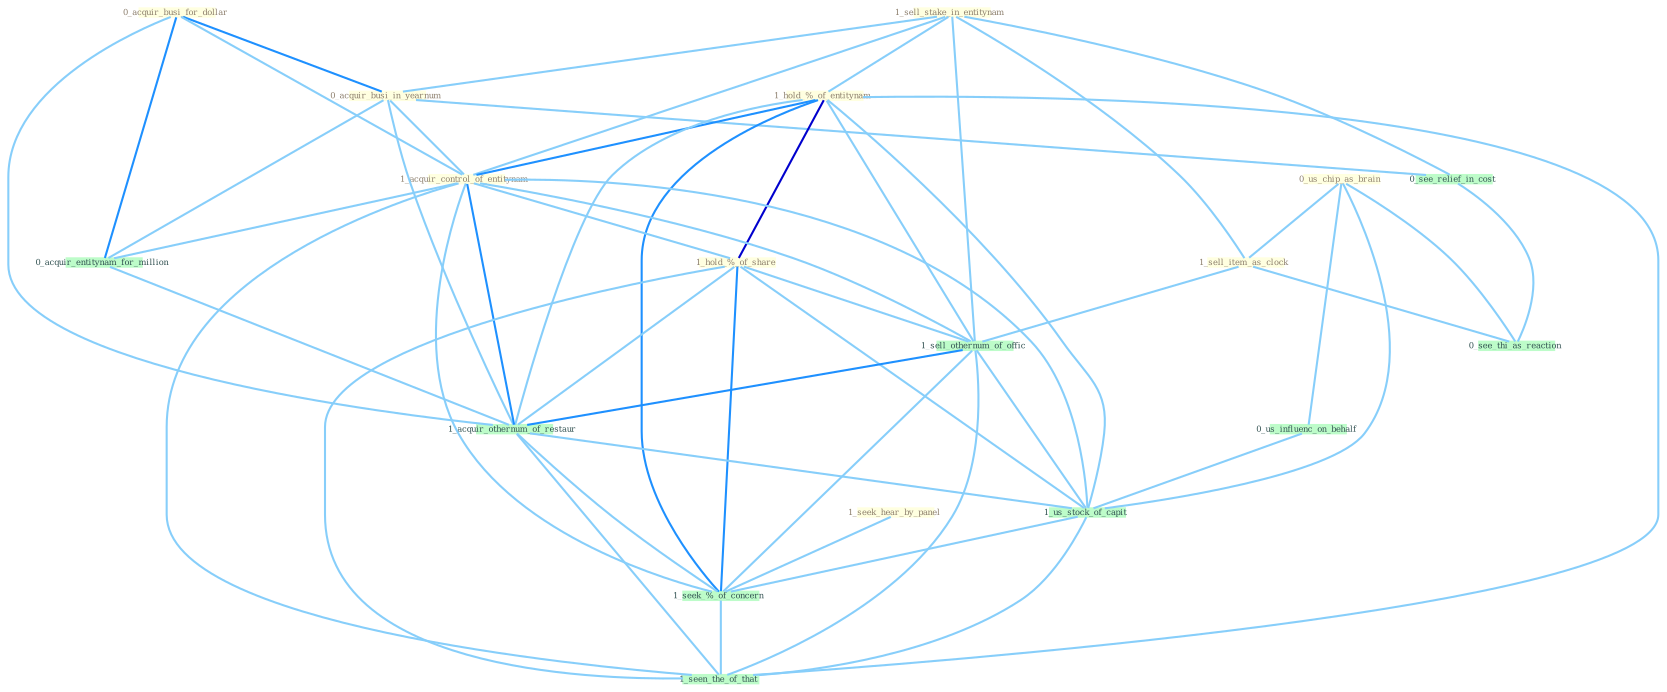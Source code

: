 Graph G{ 
    node
    [shape=polygon,style=filled,width=.5,height=.06,color="#BDFCC9",fixedsize=true,fontsize=4,
    fontcolor="#2f4f4f"];
    {node
    [color="#ffffe0", fontcolor="#8b7d6b"] "1_seek_hear_by_panel " "0_acquir_busi_for_dollar " "1_sell_stake_in_entitynam " "0_acquir_busi_in_yearnum " "0_us_chip_as_brain " "1_sell_item_as_clock " "1_hold_%_of_entitynam " "1_acquir_control_of_entitynam " "1_hold_%_of_share "}
{node [color="#fff0f5", fontcolor="#b22222"]}
edge [color="#B0E2FF"];

	"1_seek_hear_by_panel " -- "1_seek_%_of_concern " [w="1", color="#87cefa" ];
	"0_acquir_busi_for_dollar " -- "0_acquir_busi_in_yearnum " [w="2", color="#1e90ff" , len=0.8];
	"0_acquir_busi_for_dollar " -- "1_acquir_control_of_entitynam " [w="1", color="#87cefa" ];
	"0_acquir_busi_for_dollar " -- "0_acquir_entitynam_for_million " [w="2", color="#1e90ff" , len=0.8];
	"0_acquir_busi_for_dollar " -- "1_acquir_othernum_of_restaur " [w="1", color="#87cefa" ];
	"1_sell_stake_in_entitynam " -- "0_acquir_busi_in_yearnum " [w="1", color="#87cefa" ];
	"1_sell_stake_in_entitynam " -- "1_sell_item_as_clock " [w="1", color="#87cefa" ];
	"1_sell_stake_in_entitynam " -- "1_hold_%_of_entitynam " [w="1", color="#87cefa" ];
	"1_sell_stake_in_entitynam " -- "1_acquir_control_of_entitynam " [w="1", color="#87cefa" ];
	"1_sell_stake_in_entitynam " -- "1_sell_othernum_of_offic " [w="1", color="#87cefa" ];
	"1_sell_stake_in_entitynam " -- "0_see_relief_in_cost " [w="1", color="#87cefa" ];
	"0_acquir_busi_in_yearnum " -- "1_acquir_control_of_entitynam " [w="1", color="#87cefa" ];
	"0_acquir_busi_in_yearnum " -- "0_acquir_entitynam_for_million " [w="1", color="#87cefa" ];
	"0_acquir_busi_in_yearnum " -- "0_see_relief_in_cost " [w="1", color="#87cefa" ];
	"0_acquir_busi_in_yearnum " -- "1_acquir_othernum_of_restaur " [w="1", color="#87cefa" ];
	"0_us_chip_as_brain " -- "1_sell_item_as_clock " [w="1", color="#87cefa" ];
	"0_us_chip_as_brain " -- "0_us_influenc_on_behalf " [w="1", color="#87cefa" ];
	"0_us_chip_as_brain " -- "0_see_thi_as_reaction " [w="1", color="#87cefa" ];
	"0_us_chip_as_brain " -- "1_us_stock_of_capit " [w="1", color="#87cefa" ];
	"1_sell_item_as_clock " -- "1_sell_othernum_of_offic " [w="1", color="#87cefa" ];
	"1_sell_item_as_clock " -- "0_see_thi_as_reaction " [w="1", color="#87cefa" ];
	"1_hold_%_of_entitynam " -- "1_acquir_control_of_entitynam " [w="2", color="#1e90ff" , len=0.8];
	"1_hold_%_of_entitynam " -- "1_hold_%_of_share " [w="3", color="#0000cd" , len=0.6];
	"1_hold_%_of_entitynam " -- "1_sell_othernum_of_offic " [w="1", color="#87cefa" ];
	"1_hold_%_of_entitynam " -- "1_acquir_othernum_of_restaur " [w="1", color="#87cefa" ];
	"1_hold_%_of_entitynam " -- "1_us_stock_of_capit " [w="1", color="#87cefa" ];
	"1_hold_%_of_entitynam " -- "1_seek_%_of_concern " [w="2", color="#1e90ff" , len=0.8];
	"1_hold_%_of_entitynam " -- "1_seen_the_of_that " [w="1", color="#87cefa" ];
	"1_acquir_control_of_entitynam " -- "1_hold_%_of_share " [w="1", color="#87cefa" ];
	"1_acquir_control_of_entitynam " -- "0_acquir_entitynam_for_million " [w="1", color="#87cefa" ];
	"1_acquir_control_of_entitynam " -- "1_sell_othernum_of_offic " [w="1", color="#87cefa" ];
	"1_acquir_control_of_entitynam " -- "1_acquir_othernum_of_restaur " [w="2", color="#1e90ff" , len=0.8];
	"1_acquir_control_of_entitynam " -- "1_us_stock_of_capit " [w="1", color="#87cefa" ];
	"1_acquir_control_of_entitynam " -- "1_seek_%_of_concern " [w="1", color="#87cefa" ];
	"1_acquir_control_of_entitynam " -- "1_seen_the_of_that " [w="1", color="#87cefa" ];
	"1_hold_%_of_share " -- "1_sell_othernum_of_offic " [w="1", color="#87cefa" ];
	"1_hold_%_of_share " -- "1_acquir_othernum_of_restaur " [w="1", color="#87cefa" ];
	"1_hold_%_of_share " -- "1_us_stock_of_capit " [w="1", color="#87cefa" ];
	"1_hold_%_of_share " -- "1_seek_%_of_concern " [w="2", color="#1e90ff" , len=0.8];
	"1_hold_%_of_share " -- "1_seen_the_of_that " [w="1", color="#87cefa" ];
	"0_acquir_entitynam_for_million " -- "1_acquir_othernum_of_restaur " [w="1", color="#87cefa" ];
	"1_sell_othernum_of_offic " -- "1_acquir_othernum_of_restaur " [w="2", color="#1e90ff" , len=0.8];
	"1_sell_othernum_of_offic " -- "1_us_stock_of_capit " [w="1", color="#87cefa" ];
	"1_sell_othernum_of_offic " -- "1_seek_%_of_concern " [w="1", color="#87cefa" ];
	"1_sell_othernum_of_offic " -- "1_seen_the_of_that " [w="1", color="#87cefa" ];
	"0_us_influenc_on_behalf " -- "1_us_stock_of_capit " [w="1", color="#87cefa" ];
	"0_see_relief_in_cost " -- "0_see_thi_as_reaction " [w="1", color="#87cefa" ];
	"1_acquir_othernum_of_restaur " -- "1_us_stock_of_capit " [w="1", color="#87cefa" ];
	"1_acquir_othernum_of_restaur " -- "1_seek_%_of_concern " [w="1", color="#87cefa" ];
	"1_acquir_othernum_of_restaur " -- "1_seen_the_of_that " [w="1", color="#87cefa" ];
	"1_us_stock_of_capit " -- "1_seek_%_of_concern " [w="1", color="#87cefa" ];
	"1_us_stock_of_capit " -- "1_seen_the_of_that " [w="1", color="#87cefa" ];
	"1_seek_%_of_concern " -- "1_seen_the_of_that " [w="1", color="#87cefa" ];
}